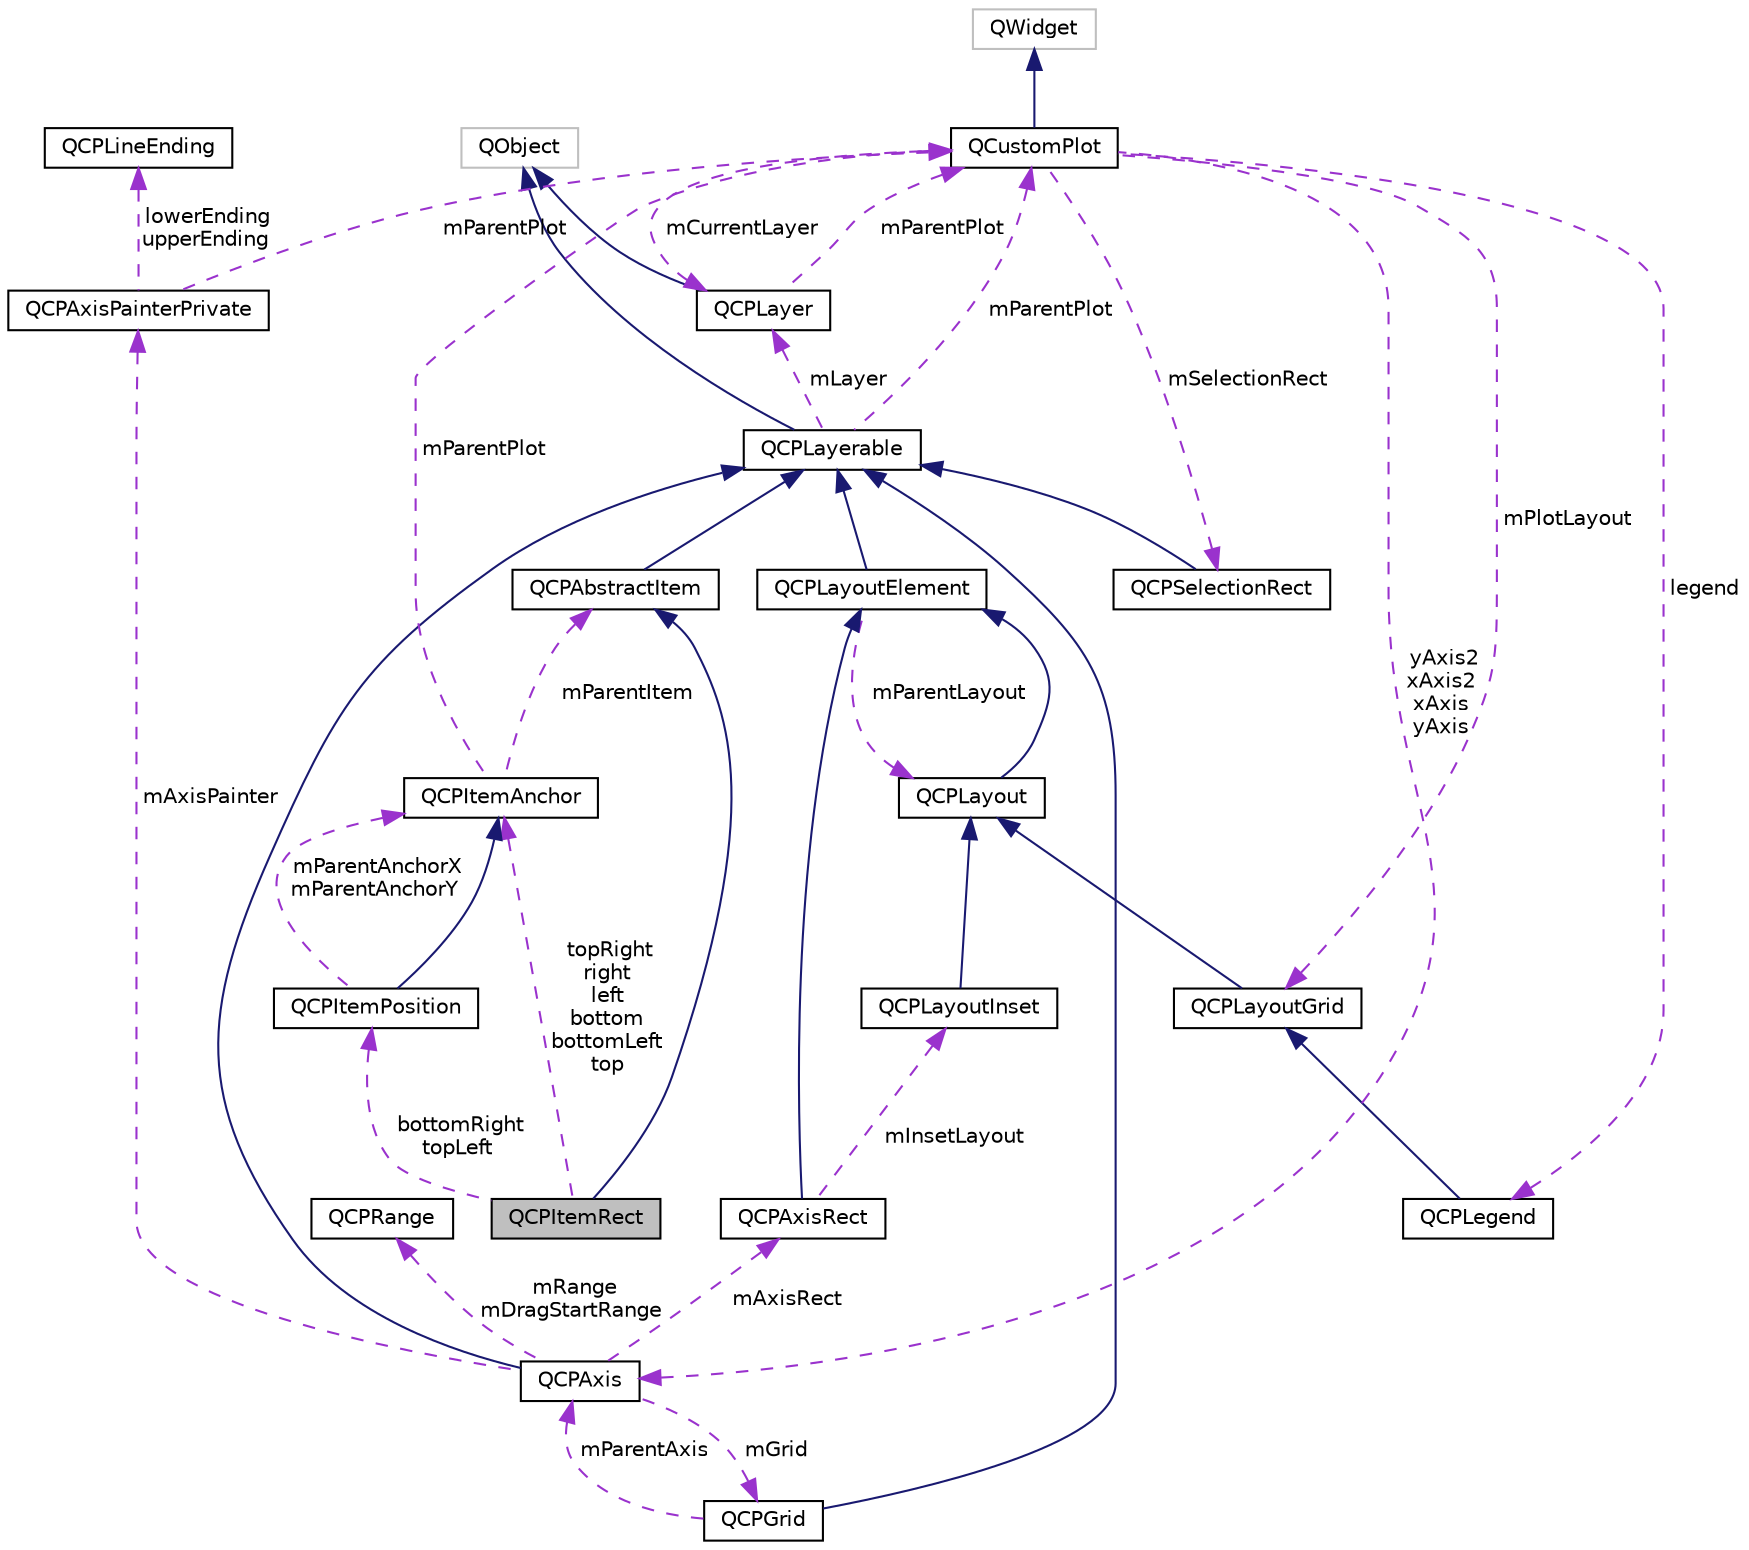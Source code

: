 digraph "QCPItemRect"
{
  edge [fontname="Helvetica",fontsize="10",labelfontname="Helvetica",labelfontsize="10"];
  node [fontname="Helvetica",fontsize="10",shape=record];
  Node4 [label="QCPItemRect",height=0.2,width=0.4,color="black", fillcolor="grey75", style="filled", fontcolor="black"];
  Node5 -> Node4 [dir="back",color="midnightblue",fontsize="10",style="solid"];
  Node5 [label="QCPAbstractItem",height=0.2,width=0.4,color="black", fillcolor="white", style="filled",URL="$classQCPAbstractItem.html",tooltip="The abstract base class for all items in a plot. "];
  Node6 -> Node5 [dir="back",color="midnightblue",fontsize="10",style="solid"];
  Node6 [label="QCPLayerable",height=0.2,width=0.4,color="black", fillcolor="white", style="filled",URL="$classQCPLayerable.html",tooltip="Base class for all drawable objects. "];
  Node7 -> Node6 [dir="back",color="midnightblue",fontsize="10",style="solid"];
  Node7 [label="QObject",height=0.2,width=0.4,color="grey75", fillcolor="white", style="filled"];
  Node8 -> Node6 [dir="back",color="darkorchid3",fontsize="10",style="dashed",label=" mLayer" ];
  Node8 [label="QCPLayer",height=0.2,width=0.4,color="black", fillcolor="white", style="filled",URL="$classQCPLayer.html",tooltip="A layer that may contain objects, to control the rendering order. "];
  Node7 -> Node8 [dir="back",color="midnightblue",fontsize="10",style="solid"];
  Node9 -> Node8 [dir="back",color="darkorchid3",fontsize="10",style="dashed",label=" mParentPlot" ];
  Node9 [label="QCustomPlot",height=0.2,width=0.4,color="black", fillcolor="white", style="filled",URL="$classQCustomPlot.html",tooltip="The central class of the library. This is the QWidget which displays the plot and interacts with the ..."];
  Node10 -> Node9 [dir="back",color="midnightblue",fontsize="10",style="solid"];
  Node10 [label="QWidget",height=0.2,width=0.4,color="grey75", fillcolor="white", style="filled"];
  Node8 -> Node9 [dir="back",color="darkorchid3",fontsize="10",style="dashed",label=" mCurrentLayer" ];
  Node11 -> Node9 [dir="back",color="darkorchid3",fontsize="10",style="dashed",label=" mPlotLayout" ];
  Node11 [label="QCPLayoutGrid",height=0.2,width=0.4,color="black", fillcolor="white", style="filled",URL="$classQCPLayoutGrid.html",tooltip="A layout that arranges child elements in a grid. "];
  Node12 -> Node11 [dir="back",color="midnightblue",fontsize="10",style="solid"];
  Node12 [label="QCPLayout",height=0.2,width=0.4,color="black", fillcolor="white", style="filled",URL="$classQCPLayout.html",tooltip="The abstract base class for layouts. "];
  Node13 -> Node12 [dir="back",color="midnightblue",fontsize="10",style="solid"];
  Node13 [label="QCPLayoutElement",height=0.2,width=0.4,color="black", fillcolor="white", style="filled",URL="$classQCPLayoutElement.html",tooltip="The abstract base class for all objects that form the layout system. "];
  Node6 -> Node13 [dir="back",color="midnightblue",fontsize="10",style="solid"];
  Node12 -> Node13 [dir="back",color="darkorchid3",fontsize="10",style="dashed",label=" mParentLayout" ];
  Node14 -> Node9 [dir="back",color="darkorchid3",fontsize="10",style="dashed",label=" mSelectionRect" ];
  Node14 [label="QCPSelectionRect",height=0.2,width=0.4,color="black", fillcolor="white", style="filled",URL="$classQCPSelectionRect.html",tooltip="Provides rect/rubber-band data selection and range zoom interaction. "];
  Node6 -> Node14 [dir="back",color="midnightblue",fontsize="10",style="solid"];
  Node15 -> Node9 [dir="back",color="darkorchid3",fontsize="10",style="dashed",label=" yAxis2\nxAxis2\nxAxis\nyAxis" ];
  Node15 [label="QCPAxis",height=0.2,width=0.4,color="black", fillcolor="white", style="filled",URL="$classQCPAxis.html",tooltip="Manages a single axis inside a QCustomPlot. "];
  Node6 -> Node15 [dir="back",color="midnightblue",fontsize="10",style="solid"];
  Node16 -> Node15 [dir="back",color="darkorchid3",fontsize="10",style="dashed",label=" mRange\nmDragStartRange" ];
  Node16 [label="QCPRange",height=0.2,width=0.4,color="black", fillcolor="white", style="filled",URL="$classQCPRange.html",tooltip="Represents the range an axis is encompassing. "];
  Node17 -> Node15 [dir="back",color="darkorchid3",fontsize="10",style="dashed",label=" mAxisPainter" ];
  Node17 [label="QCPAxisPainterPrivate",height=0.2,width=0.4,color="black", fillcolor="white", style="filled",URL="$classQCPAxisPainterPrivate.html"];
  Node18 -> Node17 [dir="back",color="darkorchid3",fontsize="10",style="dashed",label=" lowerEnding\nupperEnding" ];
  Node18 [label="QCPLineEnding",height=0.2,width=0.4,color="black", fillcolor="white", style="filled",URL="$classQCPLineEnding.html",tooltip="Handles the different ending decorations for line-like items. "];
  Node9 -> Node17 [dir="back",color="darkorchid3",fontsize="10",style="dashed",label=" mParentPlot" ];
  Node19 -> Node15 [dir="back",color="darkorchid3",fontsize="10",style="dashed",label=" mGrid" ];
  Node19 [label="QCPGrid",height=0.2,width=0.4,color="black", fillcolor="white", style="filled",URL="$classQCPGrid.html",tooltip="Responsible for drawing the grid of a QCPAxis. "];
  Node6 -> Node19 [dir="back",color="midnightblue",fontsize="10",style="solid"];
  Node15 -> Node19 [dir="back",color="darkorchid3",fontsize="10",style="dashed",label=" mParentAxis" ];
  Node20 -> Node15 [dir="back",color="darkorchid3",fontsize="10",style="dashed",label=" mAxisRect" ];
  Node20 [label="QCPAxisRect",height=0.2,width=0.4,color="black", fillcolor="white", style="filled",URL="$classQCPAxisRect.html",tooltip="Holds multiple axes and arranges them in a rectangular shape. "];
  Node13 -> Node20 [dir="back",color="midnightblue",fontsize="10",style="solid"];
  Node21 -> Node20 [dir="back",color="darkorchid3",fontsize="10",style="dashed",label=" mInsetLayout" ];
  Node21 [label="QCPLayoutInset",height=0.2,width=0.4,color="black", fillcolor="white", style="filled",URL="$classQCPLayoutInset.html",tooltip="A layout that places child elements aligned to the border or arbitrarily positioned. "];
  Node12 -> Node21 [dir="back",color="midnightblue",fontsize="10",style="solid"];
  Node22 -> Node9 [dir="back",color="darkorchid3",fontsize="10",style="dashed",label=" legend" ];
  Node22 [label="QCPLegend",height=0.2,width=0.4,color="black", fillcolor="white", style="filled",URL="$classQCPLegend.html",tooltip="Manages a legend inside a QCustomPlot. "];
  Node11 -> Node22 [dir="back",color="midnightblue",fontsize="10",style="solid"];
  Node9 -> Node6 [dir="back",color="darkorchid3",fontsize="10",style="dashed",label=" mParentPlot" ];
  Node23 -> Node4 [dir="back",color="darkorchid3",fontsize="10",style="dashed",label=" bottomRight\ntopLeft" ];
  Node23 [label="QCPItemPosition",height=0.2,width=0.4,color="black", fillcolor="white", style="filled",URL="$classQCPItemPosition.html",tooltip="Manages the position of an item. "];
  Node24 -> Node23 [dir="back",color="midnightblue",fontsize="10",style="solid"];
  Node24 [label="QCPItemAnchor",height=0.2,width=0.4,color="black", fillcolor="white", style="filled",URL="$classQCPItemAnchor.html",tooltip="An anchor of an item to which positions can be attached to. "];
  Node5 -> Node24 [dir="back",color="darkorchid3",fontsize="10",style="dashed",label=" mParentItem" ];
  Node9 -> Node24 [dir="back",color="darkorchid3",fontsize="10",style="dashed",label=" mParentPlot" ];
  Node24 -> Node23 [dir="back",color="darkorchid3",fontsize="10",style="dashed",label=" mParentAnchorX\nmParentAnchorY" ];
  Node24 -> Node4 [dir="back",color="darkorchid3",fontsize="10",style="dashed",label=" topRight\nright\nleft\nbottom\nbottomLeft\ntop" ];
}
